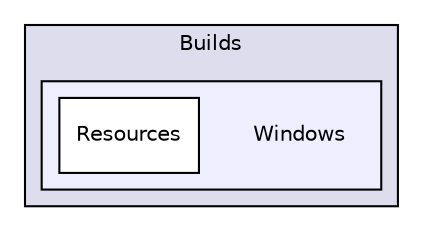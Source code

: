 digraph "PVR/SDK_3.4/Builds/Windows" {
  compound=true
  node [ fontsize="10", fontname="Helvetica"];
  edge [ labelfontsize="10", labelfontname="Helvetica"];
  subgraph clusterdir_1af8ad330c4bc410d3d82949093945d2 {
    graph [ bgcolor="#ddddee", pencolor="black", label="Builds" fontname="Helvetica", fontsize="10", URL="dir_1af8ad330c4bc410d3d82949093945d2.html"]
  subgraph clusterdir_00a996bf832e45c141c9adeeb7e4f0af {
    graph [ bgcolor="#eeeeff", pencolor="black", label="" URL="dir_00a996bf832e45c141c9adeeb7e4f0af.html"];
    dir_00a996bf832e45c141c9adeeb7e4f0af [shape=plaintext label="Windows"];
    dir_9371c39251a3cc2180d05bd7687ecc24 [shape=box label="Resources" color="black" fillcolor="white" style="filled" URL="dir_9371c39251a3cc2180d05bd7687ecc24.html"];
  }
  }
}
